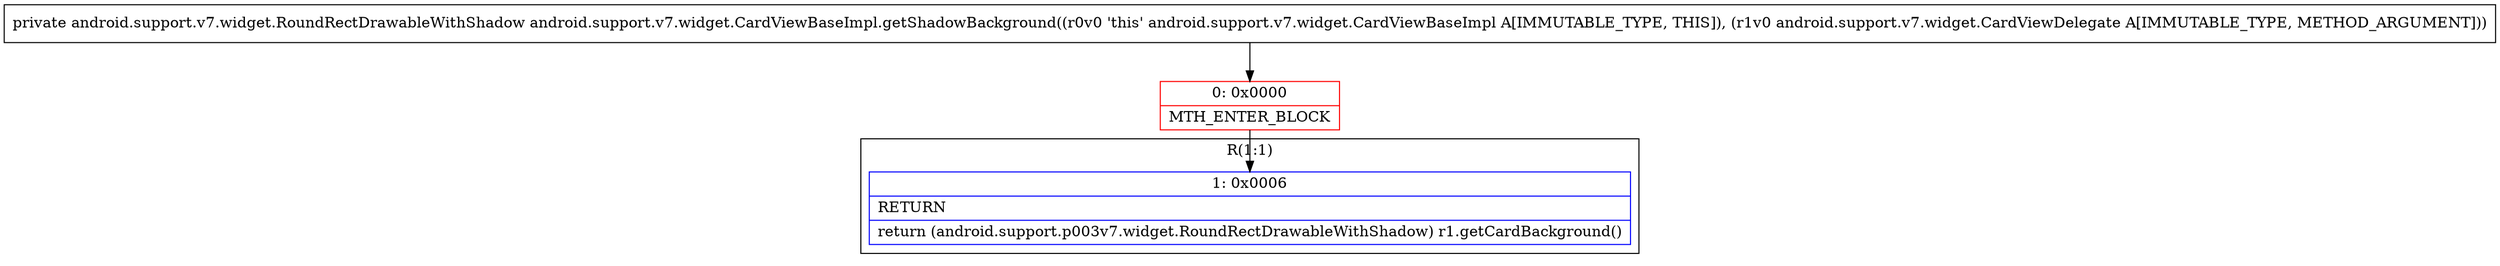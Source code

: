 digraph "CFG forandroid.support.v7.widget.CardViewBaseImpl.getShadowBackground(Landroid\/support\/v7\/widget\/CardViewDelegate;)Landroid\/support\/v7\/widget\/RoundRectDrawableWithShadow;" {
subgraph cluster_Region_1159154860 {
label = "R(1:1)";
node [shape=record,color=blue];
Node_1 [shape=record,label="{1\:\ 0x0006|RETURN\l|return (android.support.p003v7.widget.RoundRectDrawableWithShadow) r1.getCardBackground()\l}"];
}
Node_0 [shape=record,color=red,label="{0\:\ 0x0000|MTH_ENTER_BLOCK\l}"];
MethodNode[shape=record,label="{private android.support.v7.widget.RoundRectDrawableWithShadow android.support.v7.widget.CardViewBaseImpl.getShadowBackground((r0v0 'this' android.support.v7.widget.CardViewBaseImpl A[IMMUTABLE_TYPE, THIS]), (r1v0 android.support.v7.widget.CardViewDelegate A[IMMUTABLE_TYPE, METHOD_ARGUMENT])) }"];
MethodNode -> Node_0;
Node_0 -> Node_1;
}


